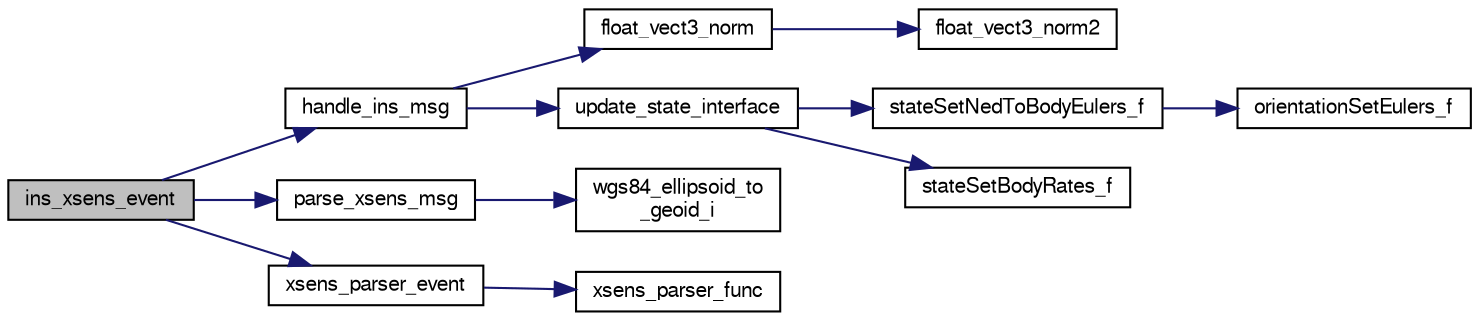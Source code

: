 digraph "ins_xsens_event"
{
  edge [fontname="FreeSans",fontsize="10",labelfontname="FreeSans",labelfontsize="10"];
  node [fontname="FreeSans",fontsize="10",shape=record];
  rankdir="LR";
  Node1 [label="ins_xsens_event",height=0.2,width=0.4,color="black", fillcolor="grey75", style="filled", fontcolor="black"];
  Node1 -> Node2 [color="midnightblue",fontsize="10",style="solid",fontname="FreeSans"];
  Node2 [label="handle_ins_msg",height=0.2,width=0.4,color="black", fillcolor="white", style="filled",URL="$ins__xsens_8c.html#a01a96d75a3da02e6c7046cff96b1f7e6"];
  Node2 -> Node3 [color="midnightblue",fontsize="10",style="solid",fontname="FreeSans"];
  Node3 [label="float_vect3_norm",height=0.2,width=0.4,color="black", fillcolor="white", style="filled",URL="$group__math__algebra__float.html#gad33d6e2c6bf00d660031e57fb3675666"];
  Node3 -> Node4 [color="midnightblue",fontsize="10",style="solid",fontname="FreeSans"];
  Node4 [label="float_vect3_norm2",height=0.2,width=0.4,color="black", fillcolor="white", style="filled",URL="$group__math__algebra__float.html#gaf0812637c58834d3baff5cd82fa220d2"];
  Node2 -> Node5 [color="midnightblue",fontsize="10",style="solid",fontname="FreeSans"];
  Node5 [label="update_state_interface",height=0.2,width=0.4,color="black", fillcolor="white", style="filled",URL="$ins__xsens_8c.html#a8011d2c59733cc2b3ba2110bf3675bde"];
  Node5 -> Node6 [color="midnightblue",fontsize="10",style="solid",fontname="FreeSans"];
  Node6 [label="stateSetNedToBodyEulers_f",height=0.2,width=0.4,color="black", fillcolor="white", style="filled",URL="$group__state__attitude.html#ga738be1775d06ee00dbbf17124c230e04",tooltip="Set vehicle body attitude from euler angles (float). "];
  Node6 -> Node7 [color="midnightblue",fontsize="10",style="solid",fontname="FreeSans"];
  Node7 [label="orientationSetEulers_f",height=0.2,width=0.4,color="black", fillcolor="white", style="filled",URL="$group__math__orientation__representation.html#ga7c6b7dc05095bcaba232c62358335d81",tooltip="Set vehicle body attitude from euler angles (float). "];
  Node5 -> Node8 [color="midnightblue",fontsize="10",style="solid",fontname="FreeSans"];
  Node8 [label="stateSetBodyRates_f",height=0.2,width=0.4,color="black", fillcolor="white", style="filled",URL="$group__state__rate.html#ga81d506386a5e2842d7e37cb6e1dbf252",tooltip="Set vehicle body angular rate (float). "];
  Node1 -> Node9 [color="midnightblue",fontsize="10",style="solid",fontname="FreeSans"];
  Node9 [label="parse_xsens_msg",height=0.2,width=0.4,color="black", fillcolor="white", style="filled",URL="$xsens_8c.html#a7dcaa5041c2da4d7b3a8af364132770a"];
  Node9 -> Node10 [color="midnightblue",fontsize="10",style="solid",fontname="FreeSans"];
  Node10 [label="wgs84_ellipsoid_to\l_geoid_i",height=0.2,width=0.4,color="black", fillcolor="white", style="filled",URL="$group__math__geodetic__wgs84.html#ga8a5f4f94c58a37c5d62b6d80ed0653c6",tooltip="Get WGS84 ellipsoid/geoid separation. "];
  Node1 -> Node11 [color="midnightblue",fontsize="10",style="solid",fontname="FreeSans"];
  Node11 [label="xsens_parser_event",height=0.2,width=0.4,color="black", fillcolor="white", style="filled",URL="$xsens__parser_8c.html#a9d0046af933b2f7d8eb98e697b678c6a"];
  Node11 -> Node12 [color="midnightblue",fontsize="10",style="solid",fontname="FreeSans"];
  Node12 [label="xsens_parser_func",height=0.2,width=0.4,color="black", fillcolor="white", style="filled",URL="$xsens__parser_8c.html#aeb457d2fb42319908f48ab6713852cd4"];
}
